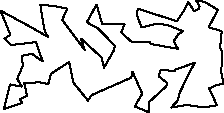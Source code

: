 unitsize(0.001cm);
draw((3140,1401)--(3058,1276));
draw((3058,1276)--(3133,1143));
draw((3133,1143)--(2698,1221));
draw((2698,1221)--(2639,1239));
draw((2639,1239)--(2642,1269));
draw((2642,1269)--(2312,1270));
draw((2312,1270)--(2132,1432));
draw((2132,1432)--(2191,1579));
draw((2191,1579)--(1794,1589));
draw((1794,1589)--(1697,1924));
draw((1697,1924)--(1526,1612));
draw((1526,1612)--(1729,1498));
draw((1729,1498)--(2030,1186));
draw((2030,1186)--(2009,1163));
draw((2009,1163)--(2000,1110));
draw((2000,1110)--(1829,812));
draw((1829,812)--(1782,995));
draw((1782,995)--(1423,1322));
draw((1423,1322)--(1490,1123));
draw((1490,1123)--(1090,1652));
draw((1090,1652)--(1182,1853));
draw((1182,1853)--(962,1895));
draw((962,1895)--(706,1925));
draw((706,1925)--(731,1741));
draw((731,1741)--(782,1462));
draw((782,1462)--(839,1355));
draw((839,1355)--(563,1513));
draw((563,1513)--(3,1817));
draw((3,1817)--(177,1390));
draw((177,1390)--(71,1323));
draw((71,1323)--(193,1210));
draw((193,1210)--(627,1261));
draw((627,1261)--(749,920));
draw((749,920)--(556,1056));
draw((556,1056)--(376,1018));
draw((376,1018)--(399,850));
draw((399,850)--(298,615));
draw((298,615)--(380,478));
draw((380,478)--(171,514));
draw((171,514)--(61,81));
draw((61,81)--(387,190));
draw((387,190)--(347,252));
draw((347,252)--(468,319));
draw((468,319)--(422,542));
draw((422,542)--(694,552));
draw((694,552)--(844,520));
draw((844,520)--(896,705));
draw((896,705)--(1213,910));
draw((1213,910)--(1286,550));
draw((1286,550)--(1517,266));
draw((1517,266)--(1538,224));
draw((1538,224)--(1612,328));
draw((1612,328)--(2310,635));
draw((2310,635)--(2330,741));
draw((2330,741)--(2503,352));
draw((2503,352)--(2372,127));
draw((2372,127)--(2630,20));
draw((2630,20)--(2614,195));
draw((2614,195)--(2929,485));
draw((2929,485)--(2938,543));
draw((2938,543)--(2800,653));
draw((2800,653)--(2801,695));
draw((2801,695)--(2830,775));
draw((2830,775)--(3084,748));
draw((3084,748)--(3084,774));
draw((3084,774)--(3438,901));
draw((3438,901)--(3370,791));
draw((3370,791)--(3162,367));
draw((3162,367)--(3123,217));
draw((3123,217)--(3060,155));
draw((3060,155)--(3017,108));
draw((3017,108)--(3292,152));
draw((3292,152)--(3595,111));
draw((3595,111)--(3821,147));
draw((3821,147)--(3684,445));
draw((3684,445)--(3829,513));
draw((3829,513)--(3938,516));
draw((3938,516)--(3896,742));
draw((3896,742)--(3918,1088));
draw((3918,1088)--(3876,1165));
draw((3876,1165)--(3904,1444));
draw((3904,1444)--(3858,1472));
draw((3858,1472)--(3675,1522));
draw((3675,1522)--(3834,1827));
draw((3834,1827)--(3782,1865));
draw((3782,1865)--(3611,1968));
draw((3611,1968)--(3453,1998));
draw((3453,1998)--(3515,1892));
draw((3515,1892)--(3507,1851));
draw((3507,1851)--(3417,1808));
draw((3417,1808)--(3317,1966));
draw((3317,1966)--(3245,1828));
draw((3245,1828)--(3114,1629));
draw((3114,1629)--(2426,1851));
draw((2426,1851)--(2408,1747));
draw((2408,1747)--(2489,1520));
draw((2489,1520)--(2741,1583));
draw((2741,1583)--(2937,1568));
draw((2937,1568)--(3220,1454));
draw((3220,1454)--(3140,1401));
